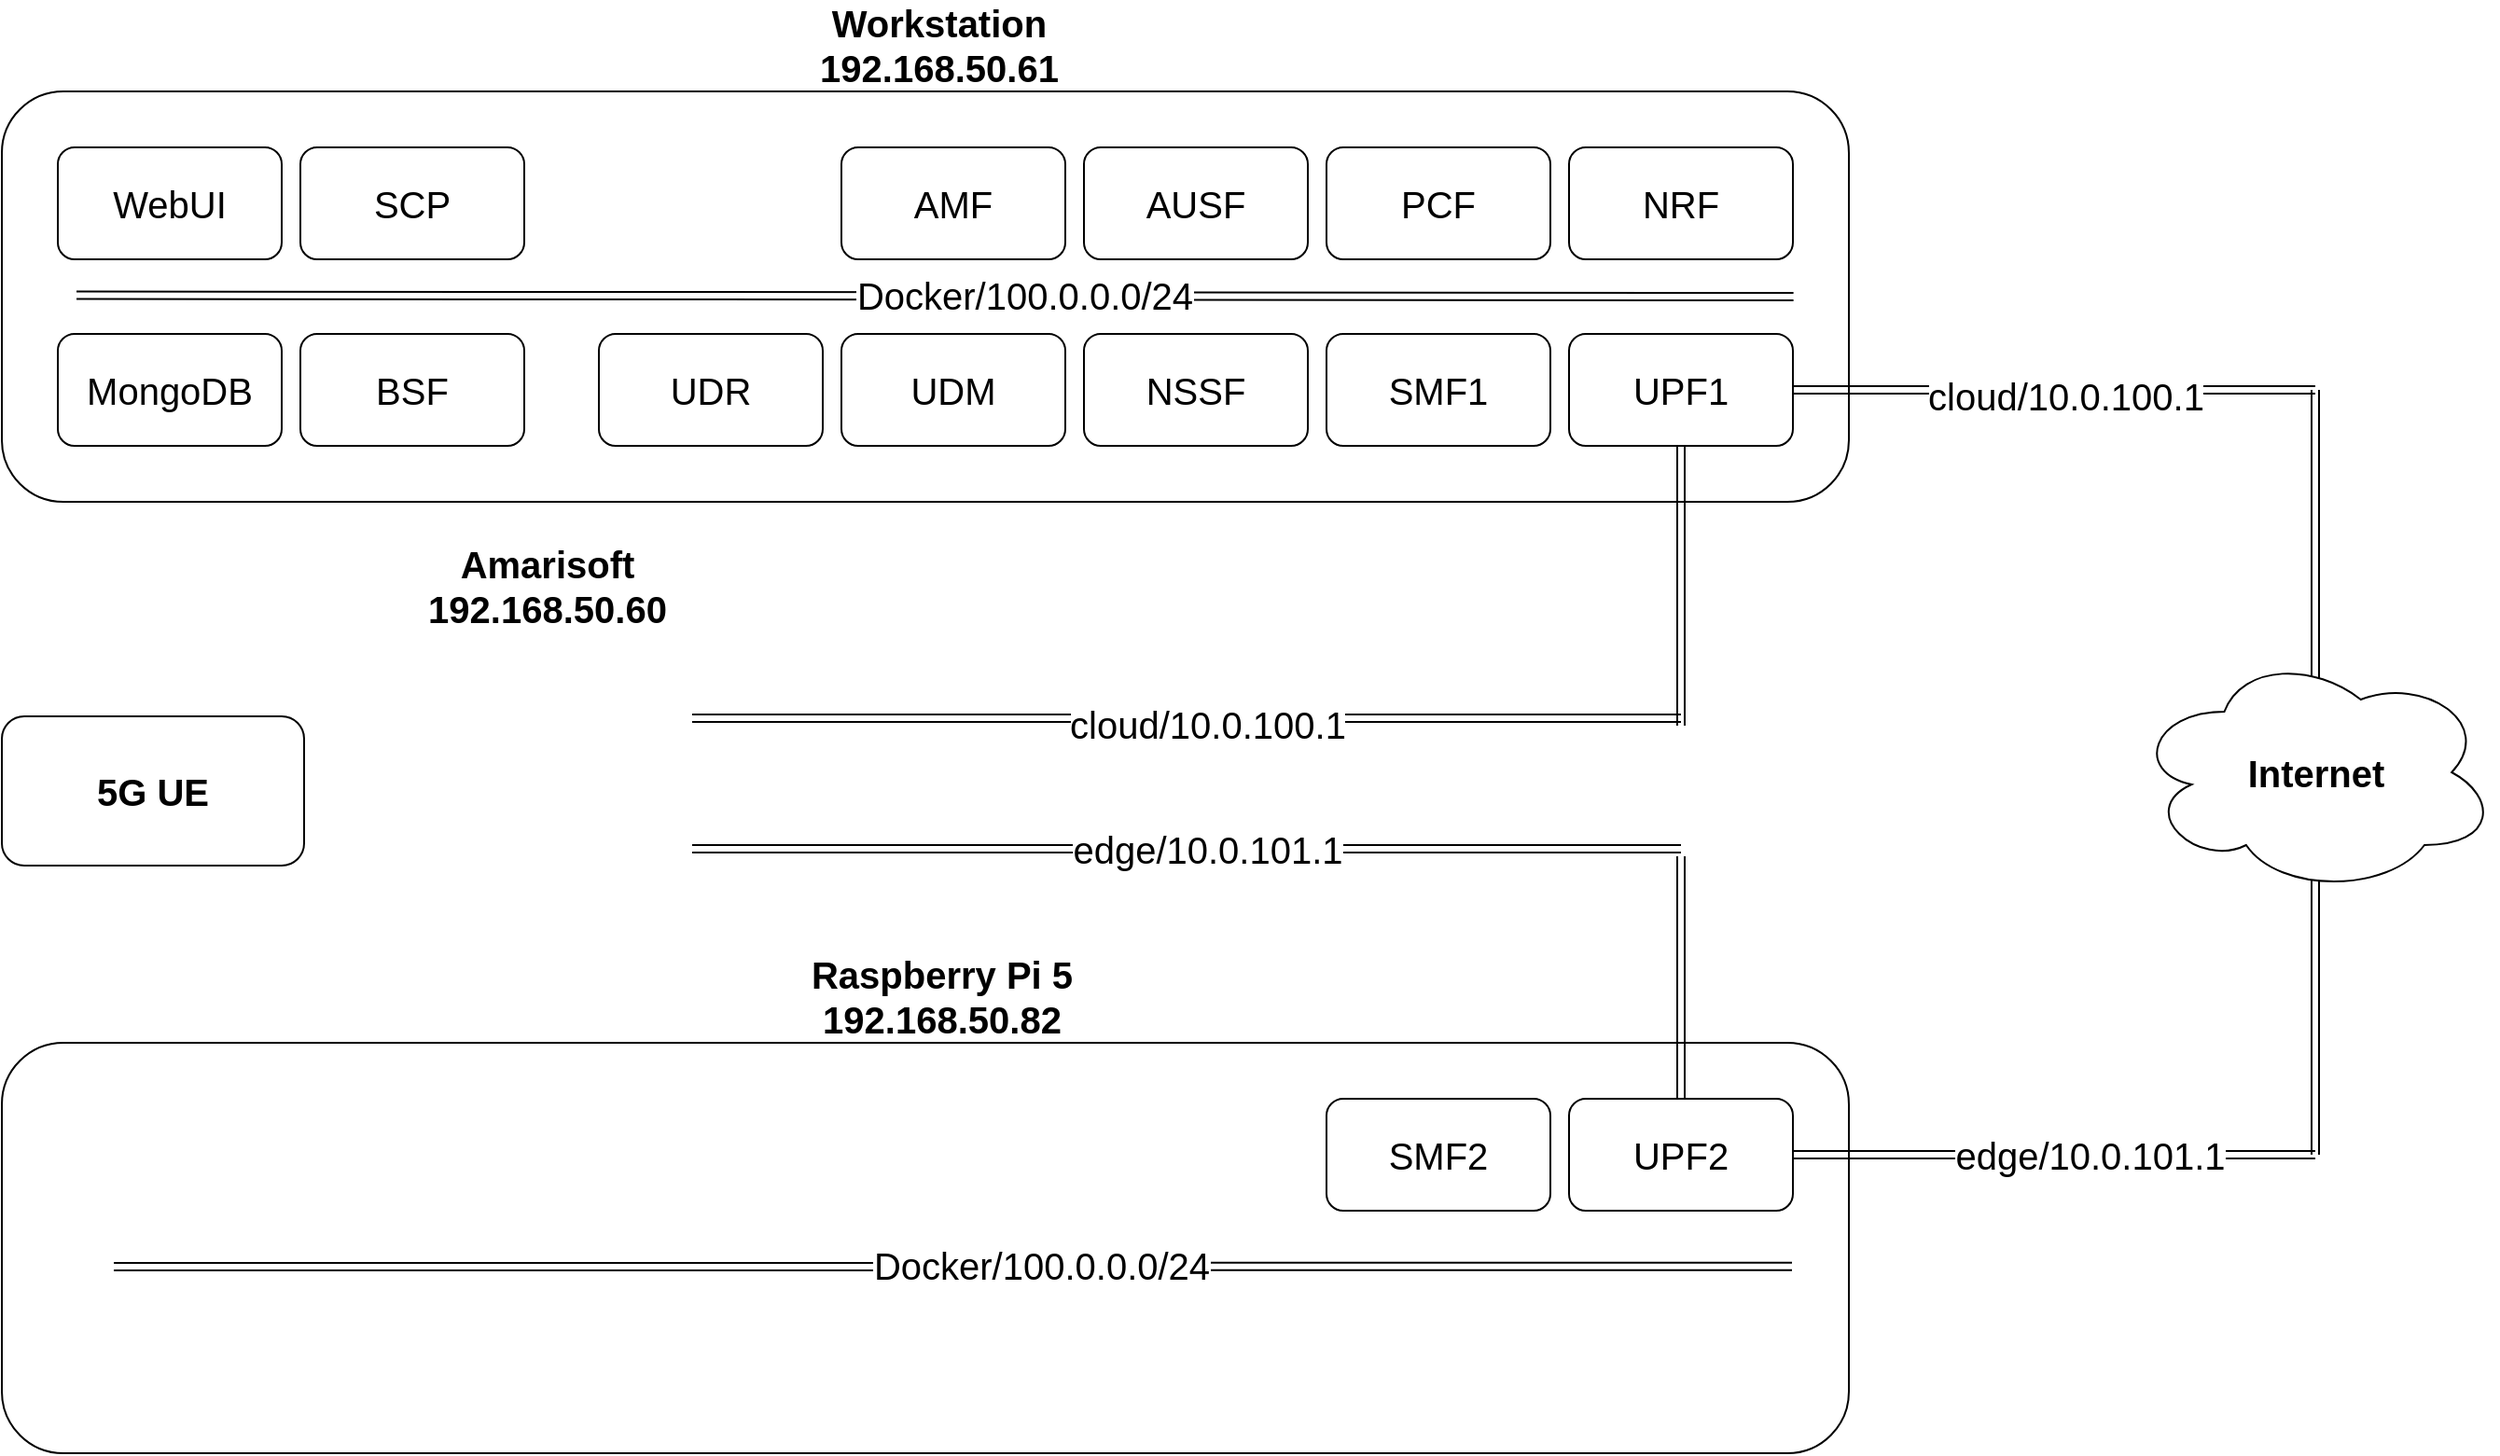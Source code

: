 <mxfile version="24.3.1" type="device">
  <diagram id="C5RBs43oDa-KdzZeNtuy" name="Page-1">
    <mxGraphModel dx="3310" dy="1433" grid="1" gridSize="10" guides="1" tooltips="1" connect="1" arrows="1" fold="1" page="1" pageScale="1" pageWidth="827" pageHeight="1169" math="0" shadow="0">
      <root>
        <mxCell id="WIyWlLk6GJQsqaUBKTNV-0" />
        <mxCell id="WIyWlLk6GJQsqaUBKTNV-1" parent="WIyWlLk6GJQsqaUBKTNV-0" />
        <mxCell id="l0hXxtKMvYqcRxEXDyRQ-0" value="" style="rounded=1;whiteSpace=wrap;html=1;fontSize=20;" parent="WIyWlLk6GJQsqaUBKTNV-1" vertex="1">
          <mxGeometry x="-120" y="140" width="990" height="220" as="geometry" />
        </mxCell>
        <mxCell id="l0hXxtKMvYqcRxEXDyRQ-1" value="AMF" style="rounded=1;whiteSpace=wrap;html=1;fontSize=20;" parent="WIyWlLk6GJQsqaUBKTNV-1" vertex="1">
          <mxGeometry x="330" y="170" width="120" height="60" as="geometry" />
        </mxCell>
        <mxCell id="l0hXxtKMvYqcRxEXDyRQ-2" value="AUSF" style="rounded=1;whiteSpace=wrap;html=1;fontSize=20;" parent="WIyWlLk6GJQsqaUBKTNV-1" vertex="1">
          <mxGeometry x="460" y="170" width="120" height="60" as="geometry" />
        </mxCell>
        <mxCell id="l0hXxtKMvYqcRxEXDyRQ-3" value="BSF" style="rounded=1;whiteSpace=wrap;html=1;fontSize=20;" parent="WIyWlLk6GJQsqaUBKTNV-1" vertex="1">
          <mxGeometry x="40" y="270" width="120" height="60" as="geometry" />
        </mxCell>
        <mxCell id="l0hXxtKMvYqcRxEXDyRQ-4" value="SCP" style="rounded=1;whiteSpace=wrap;html=1;fontSize=20;" parent="WIyWlLk6GJQsqaUBKTNV-1" vertex="1">
          <mxGeometry x="40" y="170" width="120" height="60" as="geometry" />
        </mxCell>
        <mxCell id="l0hXxtKMvYqcRxEXDyRQ-5" value="PCF" style="rounded=1;whiteSpace=wrap;html=1;fontSize=20;" parent="WIyWlLk6GJQsqaUBKTNV-1" vertex="1">
          <mxGeometry x="590" y="170" width="120" height="60" as="geometry" />
        </mxCell>
        <mxCell id="l0hXxtKMvYqcRxEXDyRQ-6" value="UDR" style="rounded=1;whiteSpace=wrap;html=1;fontSize=20;" parent="WIyWlLk6GJQsqaUBKTNV-1" vertex="1">
          <mxGeometry x="200" y="270" width="120" height="60" as="geometry" />
        </mxCell>
        <mxCell id="l0hXxtKMvYqcRxEXDyRQ-7" value="UDM" style="rounded=1;whiteSpace=wrap;html=1;fontSize=20;" parent="WIyWlLk6GJQsqaUBKTNV-1" vertex="1">
          <mxGeometry x="330" y="270" width="120" height="60" as="geometry" />
        </mxCell>
        <mxCell id="l0hXxtKMvYqcRxEXDyRQ-8" value="NSSF" style="rounded=1;whiteSpace=wrap;html=1;fontSize=20;" parent="WIyWlLk6GJQsqaUBKTNV-1" vertex="1">
          <mxGeometry x="460" y="270" width="120" height="60" as="geometry" />
        </mxCell>
        <mxCell id="l0hXxtKMvYqcRxEXDyRQ-9" value="NRF" style="rounded=1;whiteSpace=wrap;html=1;fontSize=20;" parent="WIyWlLk6GJQsqaUBKTNV-1" vertex="1">
          <mxGeometry x="720" y="170" width="120" height="60" as="geometry" />
        </mxCell>
        <mxCell id="l0hXxtKMvYqcRxEXDyRQ-10" value="WebUI" style="rounded=1;whiteSpace=wrap;html=1;fontSize=20;" parent="WIyWlLk6GJQsqaUBKTNV-1" vertex="1">
          <mxGeometry x="-90" y="170" width="120" height="60" as="geometry" />
        </mxCell>
        <mxCell id="l0hXxtKMvYqcRxEXDyRQ-15" value="" style="shape=link;html=1;rounded=0;entryX=0.97;entryY=0.5;entryDx=0;entryDy=0;entryPerimeter=0;exitX=0.036;exitY=0.499;exitDx=0;exitDy=0;exitPerimeter=0;fontSize=20;" parent="WIyWlLk6GJQsqaUBKTNV-1" target="l0hXxtKMvYqcRxEXDyRQ-0" edge="1">
          <mxGeometry width="100" relative="1" as="geometry">
            <mxPoint x="-80" y="249.29" as="sourcePoint" />
            <mxPoint x="690.24" y="249.29" as="targetPoint" />
          </mxGeometry>
        </mxCell>
        <mxCell id="l0hXxtKMvYqcRxEXDyRQ-18" value="Docker/100.0.0.0/24" style="edgeLabel;html=1;align=center;verticalAlign=middle;resizable=0;points=[];fontSize=20;" parent="l0hXxtKMvYqcRxEXDyRQ-15" vertex="1" connectable="0">
          <mxGeometry x="0.104" y="1" relative="1" as="geometry">
            <mxPoint as="offset" />
          </mxGeometry>
        </mxCell>
        <mxCell id="l0hXxtKMvYqcRxEXDyRQ-16" value="SMF1" style="rounded=1;whiteSpace=wrap;html=1;fontSize=20;" parent="WIyWlLk6GJQsqaUBKTNV-1" vertex="1">
          <mxGeometry x="590" y="270" width="120" height="60" as="geometry" />
        </mxCell>
        <mxCell id="l0hXxtKMvYqcRxEXDyRQ-17" value="UPF1" style="rounded=1;whiteSpace=wrap;html=1;fontSize=20;" parent="WIyWlLk6GJQsqaUBKTNV-1" vertex="1">
          <mxGeometry x="720" y="270" width="120" height="60" as="geometry" />
        </mxCell>
        <mxCell id="l0hXxtKMvYqcRxEXDyRQ-20" value="&lt;b style=&quot;font-size: 20px;&quot;&gt;&lt;font style=&quot;font-size: 20px;&quot;&gt;Workstation 192.168.50.61&lt;/font&gt;&lt;/b&gt;" style="text;html=1;align=center;verticalAlign=middle;whiteSpace=wrap;rounded=0;fontSize=20;" parent="WIyWlLk6GJQsqaUBKTNV-1" vertex="1">
          <mxGeometry x="330" y="100" width="105" height="30" as="geometry" />
        </mxCell>
        <mxCell id="l0hXxtKMvYqcRxEXDyRQ-21" value="" style="shape=link;html=1;rounded=0;fontSize=20;" parent="WIyWlLk6GJQsqaUBKTNV-1" edge="1">
          <mxGeometry width="100" relative="1" as="geometry">
            <mxPoint x="250" y="476" as="sourcePoint" />
            <mxPoint x="780" y="476" as="targetPoint" />
          </mxGeometry>
        </mxCell>
        <mxCell id="l0hXxtKMvYqcRxEXDyRQ-24" value="cloud/10.0.100.1" style="edgeLabel;html=1;align=center;verticalAlign=middle;resizable=0;points=[];fontSize=20;" parent="l0hXxtKMvYqcRxEXDyRQ-21" vertex="1" connectable="0">
          <mxGeometry x="0.042" y="-3" relative="1" as="geometry">
            <mxPoint as="offset" />
          </mxGeometry>
        </mxCell>
        <mxCell id="l0hXxtKMvYqcRxEXDyRQ-28" value="" style="rounded=1;whiteSpace=wrap;html=1;fontSize=20;" parent="WIyWlLk6GJQsqaUBKTNV-1" vertex="1">
          <mxGeometry x="-120" y="650" width="990" height="220" as="geometry" />
        </mxCell>
        <mxCell id="l0hXxtKMvYqcRxEXDyRQ-23" value="" style="shape=link;html=1;rounded=0;fontSize=20;" parent="WIyWlLk6GJQsqaUBKTNV-1" edge="1">
          <mxGeometry width="100" relative="1" as="geometry">
            <mxPoint x="250" y="546" as="sourcePoint" />
            <mxPoint x="780" y="546" as="targetPoint" />
          </mxGeometry>
        </mxCell>
        <mxCell id="l0hXxtKMvYqcRxEXDyRQ-27" value="edge/10.0.101.1" style="edgeLabel;html=1;align=center;verticalAlign=middle;resizable=0;points=[];fontSize=20;" parent="l0hXxtKMvYqcRxEXDyRQ-23" vertex="1" connectable="0">
          <mxGeometry x="-0.07" relative="1" as="geometry">
            <mxPoint x="29" as="offset" />
          </mxGeometry>
        </mxCell>
        <mxCell id="l0hXxtKMvYqcRxEXDyRQ-29" value="&lt;b style=&quot;font-size: 20px;&quot;&gt;&lt;font style=&quot;font-size: 20px;&quot;&gt;Raspberry Pi 5 192.168.50.82&lt;/font&gt;&lt;/b&gt;" style="text;html=1;align=center;verticalAlign=middle;whiteSpace=wrap;rounded=0;fontSize=20;" parent="WIyWlLk6GJQsqaUBKTNV-1" vertex="1">
          <mxGeometry x="300" y="610" width="167.5" height="30" as="geometry" />
        </mxCell>
        <mxCell id="l0hXxtKMvYqcRxEXDyRQ-30" value="" style="shape=link;html=1;rounded=0;entryX=0.949;entryY=0.545;entryDx=0;entryDy=0;entryPerimeter=0;fontSize=20;" parent="WIyWlLk6GJQsqaUBKTNV-1" edge="1">
          <mxGeometry width="100" relative="1" as="geometry">
            <mxPoint x="-60" y="770" as="sourcePoint" />
            <mxPoint x="839.51" y="769.9" as="targetPoint" />
          </mxGeometry>
        </mxCell>
        <mxCell id="l0hXxtKMvYqcRxEXDyRQ-31" value="Docker/100.0.0.0/24" style="edgeLabel;html=1;align=center;verticalAlign=middle;resizable=0;points=[];fontSize=20;" parent="l0hXxtKMvYqcRxEXDyRQ-30" vertex="1" connectable="0">
          <mxGeometry x="0.104" y="1" relative="1" as="geometry">
            <mxPoint as="offset" />
          </mxGeometry>
        </mxCell>
        <mxCell id="l0hXxtKMvYqcRxEXDyRQ-32" value="SMF2" style="rounded=1;whiteSpace=wrap;html=1;fontSize=20;" parent="WIyWlLk6GJQsqaUBKTNV-1" vertex="1">
          <mxGeometry x="590" y="680" width="120" height="60" as="geometry" />
        </mxCell>
        <mxCell id="l0hXxtKMvYqcRxEXDyRQ-33" value="UPF2" style="rounded=1;whiteSpace=wrap;html=1;fontSize=20;" parent="WIyWlLk6GJQsqaUBKTNV-1" vertex="1">
          <mxGeometry x="720" y="680" width="120" height="60" as="geometry" />
        </mxCell>
        <mxCell id="l0hXxtKMvYqcRxEXDyRQ-35" value="" style="shape=image;verticalLabelPosition=bottom;labelBackgroundColor=default;verticalAlign=top;aspect=fixed;imageAspect=0;image=https://ingun.com/media/CMS%20Media/campaigns/5G/campaign-5G-icon-antenne_M-min.png;clipPath=inset(23.78% 31% 24.67% 31.33%);" parent="WIyWlLk6GJQsqaUBKTNV-1" vertex="1">
          <mxGeometry x="90" y="430" width="165.6" height="170" as="geometry" />
        </mxCell>
        <mxCell id="l0hXxtKMvYqcRxEXDyRQ-36" value="&lt;font style=&quot;font-size: 20px;&quot;&gt;Amarisoft&lt;/font&gt;&lt;div style=&quot;font-size: 20px;&quot;&gt;&lt;font style=&quot;font-size: 20px;&quot;&gt;192.168.50.60&lt;/font&gt;&lt;/div&gt;" style="text;html=1;align=center;verticalAlign=middle;whiteSpace=wrap;rounded=0;fontStyle=1" parent="WIyWlLk6GJQsqaUBKTNV-1" vertex="1">
          <mxGeometry x="144.2" y="390" width="57.2" height="30" as="geometry" />
        </mxCell>
        <mxCell id="l0hXxtKMvYqcRxEXDyRQ-43" value="&lt;b&gt;5G UE&lt;/b&gt;" style="rounded=1;whiteSpace=wrap;html=1;fontSize=20;" parent="WIyWlLk6GJQsqaUBKTNV-1" vertex="1">
          <mxGeometry x="-120" y="475" width="162" height="80" as="geometry" />
        </mxCell>
        <mxCell id="l0hXxtKMvYqcRxEXDyRQ-46" value="" style="shape=image;verticalLabelPosition=bottom;labelBackgroundColor=default;verticalAlign=top;aspect=fixed;imageAspect=0;image=https://icons.veryicon.com/png/o/miscellaneous/medium-thin-linear-icon/signal-28.png;rotation=90;fontSize=20;" parent="WIyWlLk6GJQsqaUBKTNV-1" vertex="1">
          <mxGeometry x="42" y="485" width="60" height="60" as="geometry" />
        </mxCell>
        <mxCell id="l0hXxtKMvYqcRxEXDyRQ-48" value="" style="shape=link;html=1;rounded=0;fontSize=20;exitX=1;exitY=0.5;exitDx=0;exitDy=0;" parent="WIyWlLk6GJQsqaUBKTNV-1" source="l0hXxtKMvYqcRxEXDyRQ-17" edge="1">
          <mxGeometry width="100" relative="1" as="geometry">
            <mxPoint x="780" y="330" as="sourcePoint" />
            <mxPoint x="1120" y="300" as="targetPoint" />
          </mxGeometry>
        </mxCell>
        <mxCell id="l0hXxtKMvYqcRxEXDyRQ-49" value="cloud/10.0.100.1" style="edgeLabel;html=1;align=center;verticalAlign=middle;resizable=0;points=[];fontSize=20;" parent="l0hXxtKMvYqcRxEXDyRQ-48" vertex="1" connectable="0">
          <mxGeometry x="0.042" y="-3" relative="1" as="geometry">
            <mxPoint as="offset" />
          </mxGeometry>
        </mxCell>
        <mxCell id="l0hXxtKMvYqcRxEXDyRQ-51" value="" style="shape=link;html=1;rounded=0;fontSize=20;exitX=1;exitY=0.5;exitDx=0;exitDy=0;" parent="WIyWlLk6GJQsqaUBKTNV-1" source="l0hXxtKMvYqcRxEXDyRQ-33" edge="1">
          <mxGeometry width="100" relative="1" as="geometry">
            <mxPoint x="290" y="556" as="sourcePoint" />
            <mxPoint x="1120" y="710" as="targetPoint" />
          </mxGeometry>
        </mxCell>
        <mxCell id="l0hXxtKMvYqcRxEXDyRQ-52" value="edge/10.0.101.1" style="edgeLabel;html=1;align=center;verticalAlign=middle;resizable=0;points=[];fontSize=20;" parent="l0hXxtKMvYqcRxEXDyRQ-51" vertex="1" connectable="0">
          <mxGeometry x="-0.07" relative="1" as="geometry">
            <mxPoint x="29" as="offset" />
          </mxGeometry>
        </mxCell>
        <mxCell id="l0hXxtKMvYqcRxEXDyRQ-53" value="" style="shape=link;html=1;rounded=0;exitX=0.5;exitY=0;exitDx=0;exitDy=0;" parent="WIyWlLk6GJQsqaUBKTNV-1" source="l0hXxtKMvYqcRxEXDyRQ-58" edge="1">
          <mxGeometry width="100" relative="1" as="geometry">
            <mxPoint x="1120" y="440" as="sourcePoint" />
            <mxPoint x="1120" y="300" as="targetPoint" />
          </mxGeometry>
        </mxCell>
        <mxCell id="l0hXxtKMvYqcRxEXDyRQ-54" value="" style="shape=link;html=1;rounded=0;exitX=0.5;exitY=1;exitDx=0;exitDy=0;" parent="WIyWlLk6GJQsqaUBKTNV-1" source="l0hXxtKMvYqcRxEXDyRQ-58" edge="1">
          <mxGeometry width="100" relative="1" as="geometry">
            <mxPoint x="1120" y="550" as="sourcePoint" />
            <mxPoint x="1120" y="710" as="targetPoint" />
          </mxGeometry>
        </mxCell>
        <mxCell id="l0hXxtKMvYqcRxEXDyRQ-55" value="" style="shape=link;html=1;rounded=0;entryX=0.5;entryY=0;entryDx=0;entryDy=0;" parent="WIyWlLk6GJQsqaUBKTNV-1" target="l0hXxtKMvYqcRxEXDyRQ-33" edge="1">
          <mxGeometry width="100" relative="1" as="geometry">
            <mxPoint x="780" y="550" as="sourcePoint" />
            <mxPoint x="780" y="620" as="targetPoint" />
          </mxGeometry>
        </mxCell>
        <mxCell id="l0hXxtKMvYqcRxEXDyRQ-56" value="" style="shape=link;html=1;rounded=0;entryX=0.5;entryY=1;entryDx=0;entryDy=0;" parent="WIyWlLk6GJQsqaUBKTNV-1" target="l0hXxtKMvYqcRxEXDyRQ-17" edge="1">
          <mxGeometry width="100" relative="1" as="geometry">
            <mxPoint x="780" y="480" as="sourcePoint" />
            <mxPoint x="780" y="490" as="targetPoint" />
          </mxGeometry>
        </mxCell>
        <mxCell id="l0hXxtKMvYqcRxEXDyRQ-58" value="" style="rhombus;whiteSpace=wrap;html=1;" parent="WIyWlLk6GJQsqaUBKTNV-1" vertex="1">
          <mxGeometry x="1080" y="475" width="80" height="80" as="geometry" />
        </mxCell>
        <mxCell id="l0hXxtKMvYqcRxEXDyRQ-59" value="&lt;b style=&quot;font-size: 20px;&quot;&gt;Internet&lt;/b&gt;" style="ellipse;shape=cloud;whiteSpace=wrap;html=1;" parent="WIyWlLk6GJQsqaUBKTNV-1" vertex="1">
          <mxGeometry x="1022.5" y="440" width="195" height="130" as="geometry" />
        </mxCell>
        <mxCell id="l0hXxtKMvYqcRxEXDyRQ-60" value="MongoDB" style="rounded=1;whiteSpace=wrap;html=1;fontSize=20;" parent="WIyWlLk6GJQsqaUBKTNV-1" vertex="1">
          <mxGeometry x="-90" y="270" width="120" height="60" as="geometry" />
        </mxCell>
      </root>
    </mxGraphModel>
  </diagram>
</mxfile>
